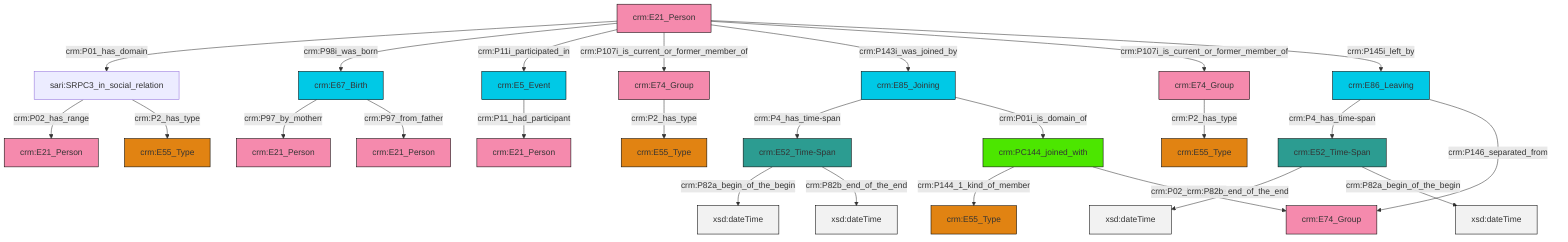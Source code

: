 graph TD
classDef Literal fill:#f2f2f2,stroke:#000000;
classDef CRM_Entity fill:#FFFFFF,stroke:#000000;
classDef Temporal_Entity fill:#00C9E6, stroke:#000000;
classDef Type fill:#E18312, stroke:#000000;
classDef Time-Span fill:#2C9C91, stroke:#000000;
classDef Appellation fill:#FFEB7F, stroke:#000000;
classDef Place fill:#008836, stroke:#000000;
classDef Persistent_Item fill:#B266B2, stroke:#000000;
classDef Conceptual_Object fill:#FFD700, stroke:#000000;
classDef Physical_Thing fill:#D2B48C, stroke:#000000;
classDef Actor fill:#f58aad, stroke:#000000;
classDef PC_Classes fill:#4ce600, stroke:#000000;
classDef Multi fill:#cccccc,stroke:#000000;

0["crm:E5_Event"]:::Temporal_Entity -->|crm:P11_had_participant| 1["crm:E21_Person"]:::Actor
8["crm:E21_Person"]:::Actor -->|crm:P01_has_domain| 9["sari:SRPC3_in_social_relation"]:::Default
4["crm:E86_Leaving"]:::Temporal_Entity -->|crm:P4_has_time-span| 14["crm:E52_Time-Span"]:::Time-Span
8["crm:E21_Person"]:::Actor -->|crm:P98i_was_born| 15["crm:E67_Birth"]:::Temporal_Entity
9["sari:SRPC3_in_social_relation"]:::Default -->|crm:P02_has_range| 16["crm:E21_Person"]:::Actor
8["crm:E21_Person"]:::Actor -->|crm:P11i_participated_in| 0["crm:E5_Event"]:::Temporal_Entity
4["crm:E86_Leaving"]:::Temporal_Entity -->|crm:P146_separated_from| 17["crm:E74_Group"]:::Actor
18["crm:E85_Joining"]:::Temporal_Entity -->|crm:P4_has_time-span| 2["crm:E52_Time-Span"]:::Time-Span
8["crm:E21_Person"]:::Actor -->|crm:P107i_is_current_or_former_member_of| 25["crm:E74_Group"]:::Actor
2["crm:E52_Time-Span"]:::Time-Span -->|crm:P82a_begin_of_the_begin| 26[xsd:dateTime]:::Literal
8["crm:E21_Person"]:::Actor -->|crm:P143i_was_joined_by| 18["crm:E85_Joining"]:::Temporal_Entity
15["crm:E67_Birth"]:::Temporal_Entity -->|crm:P97_by_motherr| 19["crm:E21_Person"]:::Actor
10["crm:PC144_joined_with"]:::PC_Classes -->|crm:P144_1_kind_of_member| 23["crm:E55_Type"]:::Type
2["crm:E52_Time-Span"]:::Time-Span -->|crm:P82b_end_of_the_end| 31[xsd:dateTime]:::Literal
8["crm:E21_Person"]:::Actor -->|crm:P107i_is_current_or_former_member_of| 33["crm:E74_Group"]:::Actor
15["crm:E67_Birth"]:::Temporal_Entity -->|crm:P97_from_father| 34["crm:E21_Person"]:::Actor
9["sari:SRPC3_in_social_relation"]:::Default -->|crm:P2_has_type| 21["crm:E55_Type"]:::Type
33["crm:E74_Group"]:::Actor -->|crm:P2_has_type| 28["crm:E55_Type"]:::Type
8["crm:E21_Person"]:::Actor -->|crm:P145i_left_by| 4["crm:E86_Leaving"]:::Temporal_Entity
10["crm:PC144_joined_with"]:::PC_Classes -->|crm:P02_has_range| 17["crm:E74_Group"]:::Actor
25["crm:E74_Group"]:::Actor -->|crm:P2_has_type| 6["crm:E55_Type"]:::Type
18["crm:E85_Joining"]:::Temporal_Entity -->|crm:P01i_is_domain_of| 10["crm:PC144_joined_with"]:::PC_Classes
14["crm:E52_Time-Span"]:::Time-Span -->|crm:P82b_end_of_the_end| 45[xsd:dateTime]:::Literal
14["crm:E52_Time-Span"]:::Time-Span -->|crm:P82a_begin_of_the_begin| 46[xsd:dateTime]:::Literal